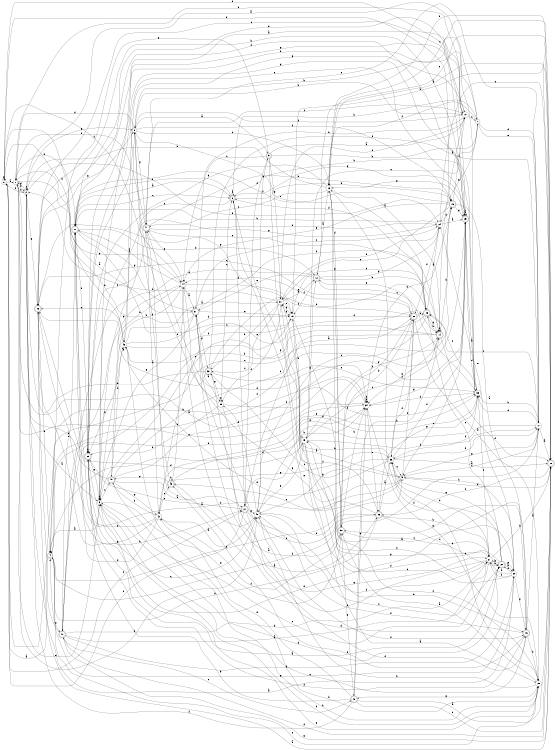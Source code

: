 digraph n40_10 {
__start0 [label="" shape="none"];

rankdir=LR;
size="8,5";

s0 [style="filled", color="black", fillcolor="white" shape="circle", label="0"];
s1 [style="filled", color="black", fillcolor="white" shape="circle", label="1"];
s2 [style="filled", color="black", fillcolor="white" shape="circle", label="2"];
s3 [style="filled", color="black", fillcolor="white" shape="circle", label="3"];
s4 [style="rounded,filled", color="black", fillcolor="white" shape="doublecircle", label="4"];
s5 [style="filled", color="black", fillcolor="white" shape="circle", label="5"];
s6 [style="rounded,filled", color="black", fillcolor="white" shape="doublecircle", label="6"];
s7 [style="filled", color="black", fillcolor="white" shape="circle", label="7"];
s8 [style="filled", color="black", fillcolor="white" shape="circle", label="8"];
s9 [style="rounded,filled", color="black", fillcolor="white" shape="doublecircle", label="9"];
s10 [style="filled", color="black", fillcolor="white" shape="circle", label="10"];
s11 [style="rounded,filled", color="black", fillcolor="white" shape="doublecircle", label="11"];
s12 [style="rounded,filled", color="black", fillcolor="white" shape="doublecircle", label="12"];
s13 [style="filled", color="black", fillcolor="white" shape="circle", label="13"];
s14 [style="rounded,filled", color="black", fillcolor="white" shape="doublecircle", label="14"];
s15 [style="rounded,filled", color="black", fillcolor="white" shape="doublecircle", label="15"];
s16 [style="rounded,filled", color="black", fillcolor="white" shape="doublecircle", label="16"];
s17 [style="filled", color="black", fillcolor="white" shape="circle", label="17"];
s18 [style="rounded,filled", color="black", fillcolor="white" shape="doublecircle", label="18"];
s19 [style="filled", color="black", fillcolor="white" shape="circle", label="19"];
s20 [style="filled", color="black", fillcolor="white" shape="circle", label="20"];
s21 [style="filled", color="black", fillcolor="white" shape="circle", label="21"];
s22 [style="rounded,filled", color="black", fillcolor="white" shape="doublecircle", label="22"];
s23 [style="rounded,filled", color="black", fillcolor="white" shape="doublecircle", label="23"];
s24 [style="filled", color="black", fillcolor="white" shape="circle", label="24"];
s25 [style="rounded,filled", color="black", fillcolor="white" shape="doublecircle", label="25"];
s26 [style="rounded,filled", color="black", fillcolor="white" shape="doublecircle", label="26"];
s27 [style="rounded,filled", color="black", fillcolor="white" shape="doublecircle", label="27"];
s28 [style="rounded,filled", color="black", fillcolor="white" shape="doublecircle", label="28"];
s29 [style="filled", color="black", fillcolor="white" shape="circle", label="29"];
s30 [style="rounded,filled", color="black", fillcolor="white" shape="doublecircle", label="30"];
s31 [style="rounded,filled", color="black", fillcolor="white" shape="doublecircle", label="31"];
s32 [style="rounded,filled", color="black", fillcolor="white" shape="doublecircle", label="32"];
s33 [style="filled", color="black", fillcolor="white" shape="circle", label="33"];
s34 [style="filled", color="black", fillcolor="white" shape="circle", label="34"];
s35 [style="rounded,filled", color="black", fillcolor="white" shape="doublecircle", label="35"];
s36 [style="filled", color="black", fillcolor="white" shape="circle", label="36"];
s37 [style="filled", color="black", fillcolor="white" shape="circle", label="37"];
s38 [style="filled", color="black", fillcolor="white" shape="circle", label="38"];
s39 [style="rounded,filled", color="black", fillcolor="white" shape="doublecircle", label="39"];
s40 [style="filled", color="black", fillcolor="white" shape="circle", label="40"];
s41 [style="rounded,filled", color="black", fillcolor="white" shape="doublecircle", label="41"];
s42 [style="filled", color="black", fillcolor="white" shape="circle", label="42"];
s43 [style="rounded,filled", color="black", fillcolor="white" shape="doublecircle", label="43"];
s44 [style="filled", color="black", fillcolor="white" shape="circle", label="44"];
s45 [style="rounded,filled", color="black", fillcolor="white" shape="doublecircle", label="45"];
s46 [style="filled", color="black", fillcolor="white" shape="circle", label="46"];
s47 [style="rounded,filled", color="black", fillcolor="white" shape="doublecircle", label="47"];
s48 [style="rounded,filled", color="black", fillcolor="white" shape="doublecircle", label="48"];
s49 [style="filled", color="black", fillcolor="white" shape="circle", label="49"];
s0 -> s1 [label="a"];
s0 -> s46 [label="b"];
s0 -> s27 [label="c"];
s0 -> s25 [label="d"];
s0 -> s15 [label="e"];
s0 -> s44 [label="f"];
s0 -> s0 [label="g"];
s1 -> s2 [label="a"];
s1 -> s2 [label="b"];
s1 -> s34 [label="c"];
s1 -> s10 [label="d"];
s1 -> s3 [label="e"];
s1 -> s40 [label="f"];
s1 -> s44 [label="g"];
s2 -> s3 [label="a"];
s2 -> s0 [label="b"];
s2 -> s2 [label="c"];
s2 -> s1 [label="d"];
s2 -> s26 [label="e"];
s2 -> s24 [label="f"];
s2 -> s8 [label="g"];
s3 -> s4 [label="a"];
s3 -> s44 [label="b"];
s3 -> s45 [label="c"];
s3 -> s22 [label="d"];
s3 -> s30 [label="e"];
s3 -> s3 [label="f"];
s3 -> s10 [label="g"];
s4 -> s0 [label="a"];
s4 -> s5 [label="b"];
s4 -> s29 [label="c"];
s4 -> s33 [label="d"];
s4 -> s47 [label="e"];
s4 -> s17 [label="f"];
s4 -> s20 [label="g"];
s5 -> s6 [label="a"];
s5 -> s20 [label="b"];
s5 -> s17 [label="c"];
s5 -> s26 [label="d"];
s5 -> s43 [label="e"];
s5 -> s28 [label="f"];
s5 -> s44 [label="g"];
s6 -> s6 [label="a"];
s6 -> s7 [label="b"];
s6 -> s3 [label="c"];
s6 -> s27 [label="d"];
s6 -> s15 [label="e"];
s6 -> s11 [label="f"];
s6 -> s25 [label="g"];
s7 -> s2 [label="a"];
s7 -> s8 [label="b"];
s7 -> s49 [label="c"];
s7 -> s17 [label="d"];
s7 -> s17 [label="e"];
s7 -> s13 [label="f"];
s7 -> s24 [label="g"];
s8 -> s9 [label="a"];
s8 -> s10 [label="b"];
s8 -> s13 [label="c"];
s8 -> s1 [label="d"];
s8 -> s23 [label="e"];
s8 -> s15 [label="f"];
s8 -> s41 [label="g"];
s9 -> s10 [label="a"];
s9 -> s7 [label="b"];
s9 -> s44 [label="c"];
s9 -> s27 [label="d"];
s9 -> s4 [label="e"];
s9 -> s35 [label="f"];
s9 -> s37 [label="g"];
s10 -> s11 [label="a"];
s10 -> s31 [label="b"];
s10 -> s7 [label="c"];
s10 -> s37 [label="d"];
s10 -> s11 [label="e"];
s10 -> s8 [label="f"];
s10 -> s46 [label="g"];
s11 -> s6 [label="a"];
s11 -> s1 [label="b"];
s11 -> s6 [label="c"];
s11 -> s12 [label="d"];
s11 -> s14 [label="e"];
s11 -> s39 [label="f"];
s11 -> s31 [label="g"];
s12 -> s13 [label="a"];
s12 -> s23 [label="b"];
s12 -> s33 [label="c"];
s12 -> s47 [label="d"];
s12 -> s31 [label="e"];
s12 -> s19 [label="f"];
s12 -> s24 [label="g"];
s13 -> s14 [label="a"];
s13 -> s2 [label="b"];
s13 -> s41 [label="c"];
s13 -> s30 [label="d"];
s13 -> s18 [label="e"];
s13 -> s29 [label="f"];
s13 -> s39 [label="g"];
s14 -> s10 [label="a"];
s14 -> s15 [label="b"];
s14 -> s4 [label="c"];
s14 -> s14 [label="d"];
s14 -> s34 [label="e"];
s14 -> s18 [label="f"];
s14 -> s46 [label="g"];
s15 -> s16 [label="a"];
s15 -> s34 [label="b"];
s15 -> s10 [label="c"];
s15 -> s37 [label="d"];
s15 -> s44 [label="e"];
s15 -> s11 [label="f"];
s15 -> s25 [label="g"];
s16 -> s17 [label="a"];
s16 -> s43 [label="b"];
s16 -> s3 [label="c"];
s16 -> s29 [label="d"];
s16 -> s39 [label="e"];
s16 -> s40 [label="f"];
s16 -> s30 [label="g"];
s17 -> s18 [label="a"];
s17 -> s33 [label="b"];
s17 -> s23 [label="c"];
s17 -> s33 [label="d"];
s17 -> s41 [label="e"];
s17 -> s36 [label="f"];
s17 -> s5 [label="g"];
s18 -> s12 [label="a"];
s18 -> s19 [label="b"];
s18 -> s13 [label="c"];
s18 -> s5 [label="d"];
s18 -> s13 [label="e"];
s18 -> s35 [label="f"];
s18 -> s47 [label="g"];
s19 -> s20 [label="a"];
s19 -> s49 [label="b"];
s19 -> s42 [label="c"];
s19 -> s14 [label="d"];
s19 -> s3 [label="e"];
s19 -> s28 [label="f"];
s19 -> s37 [label="g"];
s20 -> s2 [label="a"];
s20 -> s21 [label="b"];
s20 -> s49 [label="c"];
s20 -> s22 [label="d"];
s20 -> s24 [label="e"];
s20 -> s21 [label="f"];
s20 -> s16 [label="g"];
s21 -> s22 [label="a"];
s21 -> s18 [label="b"];
s21 -> s3 [label="c"];
s21 -> s36 [label="d"];
s21 -> s32 [label="e"];
s21 -> s49 [label="f"];
s21 -> s19 [label="g"];
s22 -> s20 [label="a"];
s22 -> s21 [label="b"];
s22 -> s23 [label="c"];
s22 -> s37 [label="d"];
s22 -> s20 [label="e"];
s22 -> s13 [label="f"];
s22 -> s36 [label="g"];
s23 -> s24 [label="a"];
s23 -> s14 [label="b"];
s23 -> s40 [label="c"];
s23 -> s6 [label="d"];
s23 -> s26 [label="e"];
s23 -> s47 [label="f"];
s23 -> s14 [label="g"];
s24 -> s25 [label="a"];
s24 -> s11 [label="b"];
s24 -> s18 [label="c"];
s24 -> s15 [label="d"];
s24 -> s37 [label="e"];
s24 -> s28 [label="f"];
s24 -> s3 [label="g"];
s25 -> s25 [label="a"];
s25 -> s26 [label="b"];
s25 -> s26 [label="c"];
s25 -> s33 [label="d"];
s25 -> s5 [label="e"];
s25 -> s4 [label="f"];
s25 -> s13 [label="g"];
s26 -> s18 [label="a"];
s26 -> s27 [label="b"];
s26 -> s28 [label="c"];
s26 -> s49 [label="d"];
s26 -> s4 [label="e"];
s26 -> s25 [label="f"];
s26 -> s8 [label="g"];
s27 -> s28 [label="a"];
s27 -> s34 [label="b"];
s27 -> s0 [label="c"];
s27 -> s21 [label="d"];
s27 -> s39 [label="e"];
s27 -> s16 [label="f"];
s27 -> s40 [label="g"];
s28 -> s29 [label="a"];
s28 -> s23 [label="b"];
s28 -> s44 [label="c"];
s28 -> s36 [label="d"];
s28 -> s12 [label="e"];
s28 -> s36 [label="f"];
s28 -> s30 [label="g"];
s29 -> s30 [label="a"];
s29 -> s40 [label="b"];
s29 -> s36 [label="c"];
s29 -> s34 [label="d"];
s29 -> s3 [label="e"];
s29 -> s3 [label="f"];
s29 -> s48 [label="g"];
s30 -> s31 [label="a"];
s30 -> s34 [label="b"];
s30 -> s21 [label="c"];
s30 -> s28 [label="d"];
s30 -> s48 [label="e"];
s30 -> s42 [label="f"];
s30 -> s13 [label="g"];
s31 -> s0 [label="a"];
s31 -> s1 [label="b"];
s31 -> s24 [label="c"];
s31 -> s32 [label="d"];
s31 -> s19 [label="e"];
s31 -> s14 [label="f"];
s31 -> s3 [label="g"];
s32 -> s26 [label="a"];
s32 -> s23 [label="b"];
s32 -> s5 [label="c"];
s32 -> s2 [label="d"];
s32 -> s33 [label="e"];
s32 -> s17 [label="f"];
s32 -> s38 [label="g"];
s33 -> s25 [label="a"];
s33 -> s6 [label="b"];
s33 -> s23 [label="c"];
s33 -> s34 [label="d"];
s33 -> s39 [label="e"];
s33 -> s21 [label="f"];
s33 -> s39 [label="g"];
s34 -> s1 [label="a"];
s34 -> s0 [label="b"];
s34 -> s34 [label="c"];
s34 -> s34 [label="d"];
s34 -> s35 [label="e"];
s34 -> s4 [label="f"];
s34 -> s25 [label="g"];
s35 -> s36 [label="a"];
s35 -> s21 [label="b"];
s35 -> s22 [label="c"];
s35 -> s4 [label="d"];
s35 -> s6 [label="e"];
s35 -> s31 [label="f"];
s35 -> s33 [label="g"];
s36 -> s18 [label="a"];
s36 -> s37 [label="b"];
s36 -> s5 [label="c"];
s36 -> s17 [label="d"];
s36 -> s46 [label="e"];
s36 -> s25 [label="f"];
s36 -> s40 [label="g"];
s37 -> s12 [label="a"];
s37 -> s32 [label="b"];
s37 -> s32 [label="c"];
s37 -> s2 [label="d"];
s37 -> s19 [label="e"];
s37 -> s38 [label="f"];
s37 -> s19 [label="g"];
s38 -> s31 [label="a"];
s38 -> s39 [label="b"];
s38 -> s6 [label="c"];
s38 -> s8 [label="d"];
s38 -> s38 [label="e"];
s38 -> s33 [label="f"];
s38 -> s21 [label="g"];
s39 -> s22 [label="a"];
s39 -> s39 [label="b"];
s39 -> s40 [label="c"];
s39 -> s16 [label="d"];
s39 -> s25 [label="e"];
s39 -> s41 [label="f"];
s39 -> s3 [label="g"];
s40 -> s41 [label="a"];
s40 -> s35 [label="b"];
s40 -> s22 [label="c"];
s40 -> s38 [label="d"];
s40 -> s9 [label="e"];
s40 -> s16 [label="f"];
s40 -> s34 [label="g"];
s41 -> s42 [label="a"];
s41 -> s15 [label="b"];
s41 -> s10 [label="c"];
s41 -> s34 [label="d"];
s41 -> s24 [label="e"];
s41 -> s1 [label="f"];
s41 -> s19 [label="g"];
s42 -> s40 [label="a"];
s42 -> s11 [label="b"];
s42 -> s43 [label="c"];
s42 -> s11 [label="d"];
s42 -> s33 [label="e"];
s42 -> s45 [label="f"];
s42 -> s11 [label="g"];
s43 -> s35 [label="a"];
s43 -> s44 [label="b"];
s43 -> s43 [label="c"];
s43 -> s33 [label="d"];
s43 -> s45 [label="e"];
s43 -> s8 [label="f"];
s43 -> s36 [label="g"];
s44 -> s31 [label="a"];
s44 -> s45 [label="b"];
s44 -> s11 [label="c"];
s44 -> s22 [label="d"];
s44 -> s41 [label="e"];
s44 -> s28 [label="f"];
s44 -> s47 [label="g"];
s45 -> s27 [label="a"];
s45 -> s29 [label="b"];
s45 -> s15 [label="c"];
s45 -> s46 [label="d"];
s45 -> s2 [label="e"];
s45 -> s25 [label="f"];
s45 -> s42 [label="g"];
s46 -> s37 [label="a"];
s46 -> s29 [label="b"];
s46 -> s8 [label="c"];
s46 -> s19 [label="d"];
s46 -> s26 [label="e"];
s46 -> s19 [label="f"];
s46 -> s39 [label="g"];
s47 -> s21 [label="a"];
s47 -> s21 [label="b"];
s47 -> s48 [label="c"];
s47 -> s18 [label="d"];
s47 -> s11 [label="e"];
s47 -> s26 [label="f"];
s47 -> s20 [label="g"];
s48 -> s18 [label="a"];
s48 -> s14 [label="b"];
s48 -> s18 [label="c"];
s48 -> s34 [label="d"];
s48 -> s42 [label="e"];
s48 -> s2 [label="f"];
s48 -> s39 [label="g"];
s49 -> s29 [label="a"];
s49 -> s16 [label="b"];
s49 -> s14 [label="c"];
s49 -> s17 [label="d"];
s49 -> s40 [label="e"];
s49 -> s14 [label="f"];
s49 -> s12 [label="g"];

}